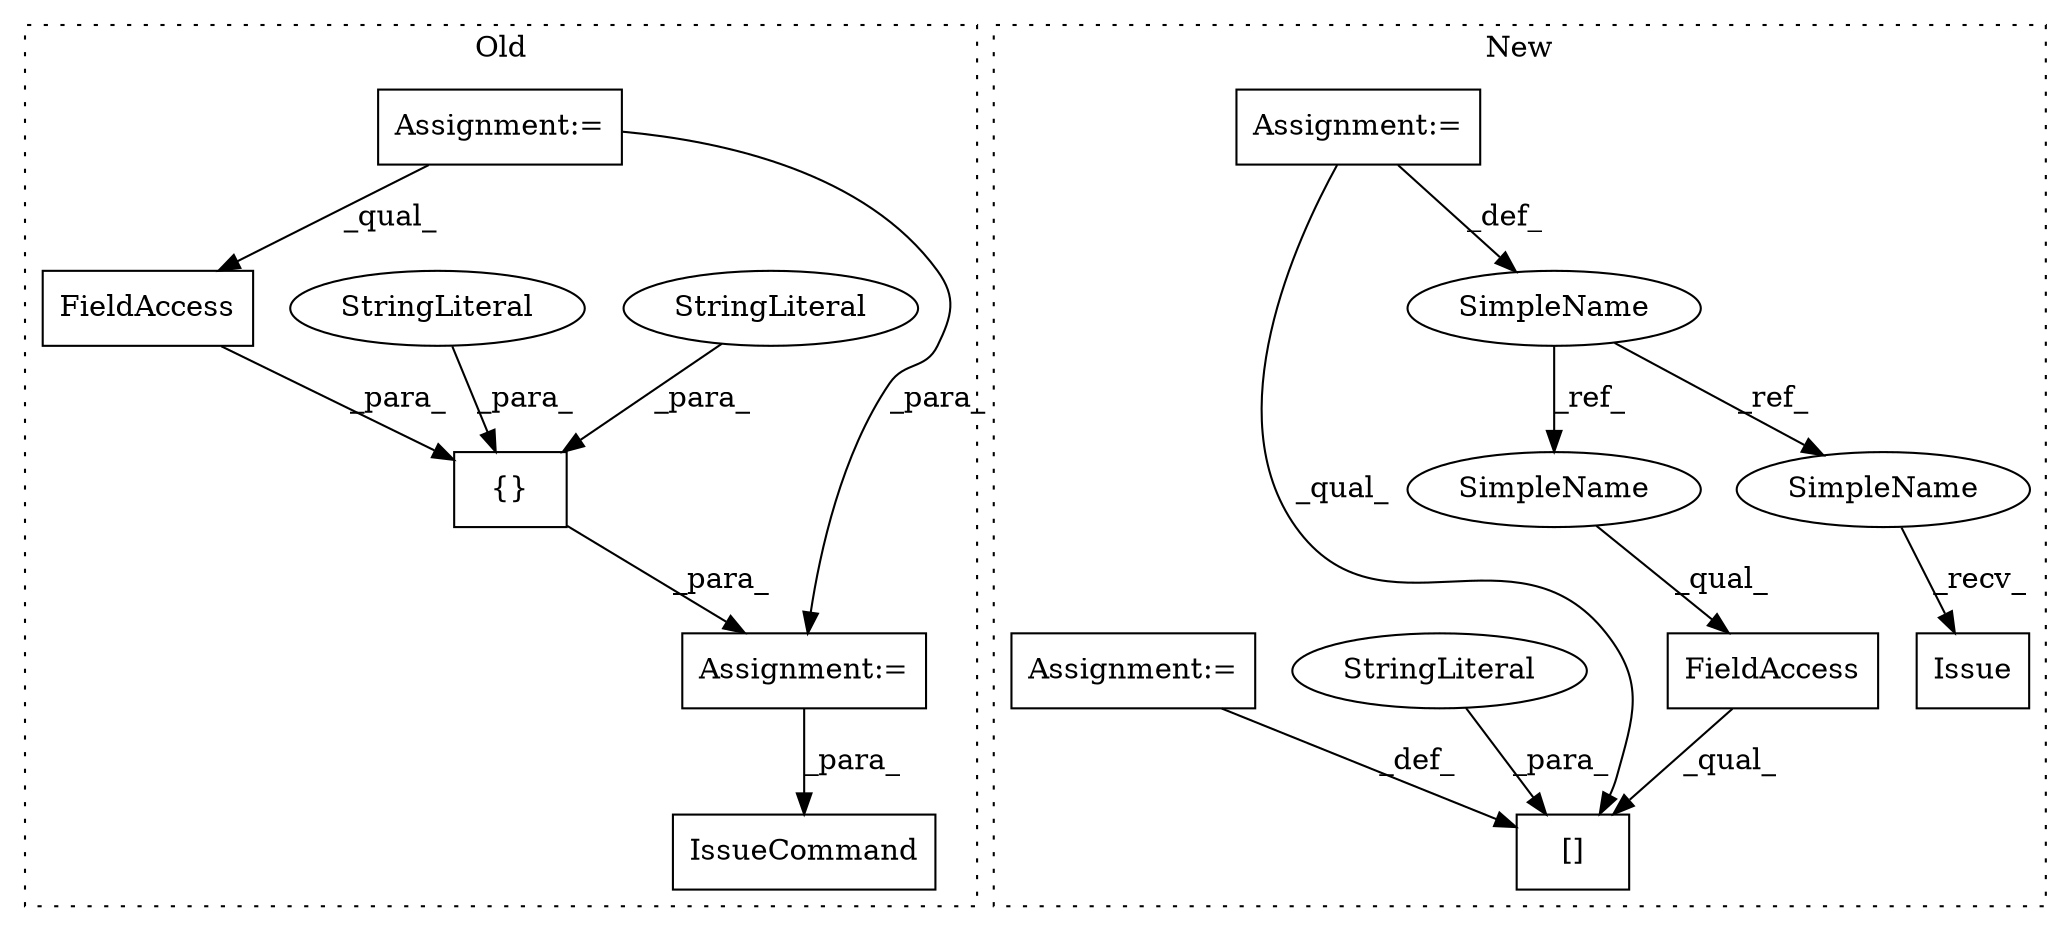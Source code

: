 digraph G {
subgraph cluster0 {
1 [label="{}" a="4" s="889,1009" l="1,1" shape="box"];
3 [label="IssueCommand" a="32" s="1081,1104" l="13,1" shape="box"];
4 [label="FieldAccess" a="22" s="890" l="17" shape="box"];
5 [label="StringLiteral" a="45" s="954" l="9" shape="ellipse"];
6 [label="Assignment:=" a="7" s="876" l="1" shape="box"];
8 [label="Assignment:=" a="7" s="835" l="5" shape="box"];
14 [label="StringLiteral" a="45" s="918" l="16" shape="ellipse"];
label = "Old";
style="dotted";
}
subgraph cluster1 {
2 [label="Issue" a="32" s="1139" l="7" shape="box"];
7 [label="Assignment:=" a="7" s="838" l="1" shape="box"];
9 [label="FieldAccess" a="22" s="910" l="9" shape="box"];
10 [label="[]" a="2" s="910,927" l="10,1" shape="box"];
11 [label="SimpleName" a="42" s="835" l="3" shape="ellipse"];
12 [label="StringLiteral" a="45" s="920" l="7" shape="ellipse"];
13 [label="Assignment:=" a="7" s="1044" l="52" shape="box"];
15 [label="SimpleName" a="42" s="910" l="3" shape="ellipse"];
16 [label="SimpleName" a="42" s="1135" l="3" shape="ellipse"];
label = "New";
style="dotted";
}
1 -> 6 [label="_para_"];
4 -> 1 [label="_para_"];
5 -> 1 [label="_para_"];
6 -> 3 [label="_para_"];
7 -> 10 [label="_qual_"];
7 -> 11 [label="_def_"];
8 -> 6 [label="_para_"];
8 -> 4 [label="_qual_"];
9 -> 10 [label="_qual_"];
11 -> 15 [label="_ref_"];
11 -> 16 [label="_ref_"];
12 -> 10 [label="_para_"];
13 -> 10 [label="_def_"];
14 -> 1 [label="_para_"];
15 -> 9 [label="_qual_"];
16 -> 2 [label="_recv_"];
}